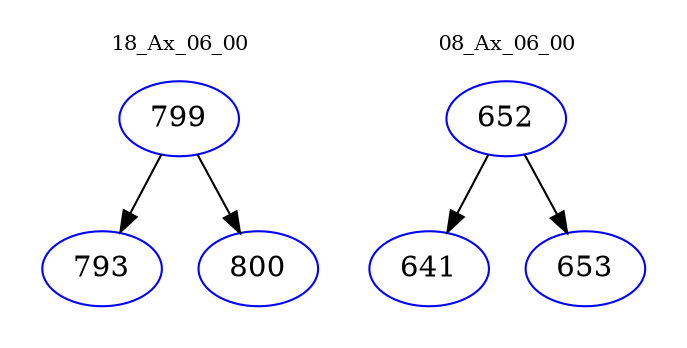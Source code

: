 digraph{
subgraph cluster_0 {
color = white
label = "18_Ax_06_00";
fontsize=10;
T0_799 [label="799", color="blue"]
T0_799 -> T0_793 [color="black"]
T0_793 [label="793", color="blue"]
T0_799 -> T0_800 [color="black"]
T0_800 [label="800", color="blue"]
}
subgraph cluster_1 {
color = white
label = "08_Ax_06_00";
fontsize=10;
T1_652 [label="652", color="blue"]
T1_652 -> T1_641 [color="black"]
T1_641 [label="641", color="blue"]
T1_652 -> T1_653 [color="black"]
T1_653 [label="653", color="blue"]
}
}
